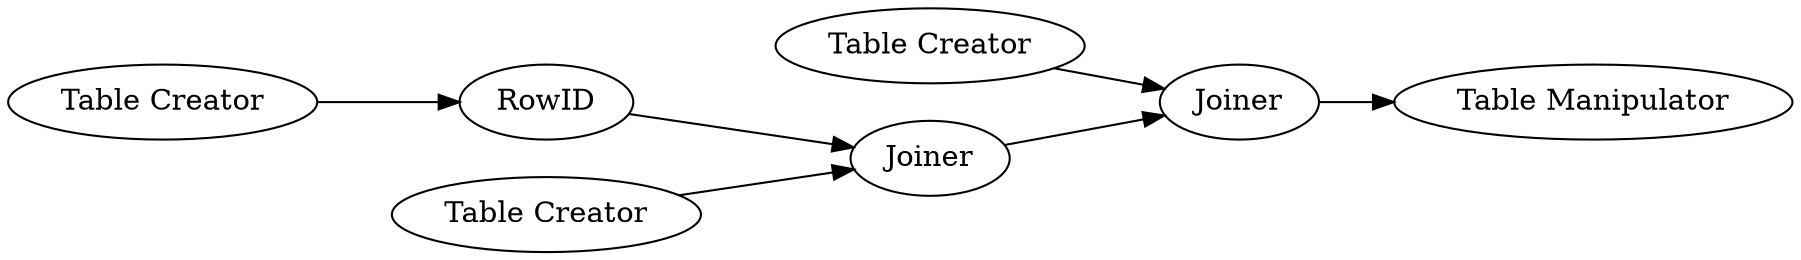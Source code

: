 digraph {
	4 -> 7
	6 -> 5
	7 -> 135
	3 -> 5
	2 -> 6
	5 -> 7
	5 [label=Joiner]
	7 [label=Joiner]
	4 [label="Table Creator"]
	6 [label=RowID]
	135 [label="Table Manipulator"]
	3 [label="Table Creator"]
	2 [label="Table Creator"]
	rankdir=LR
}
